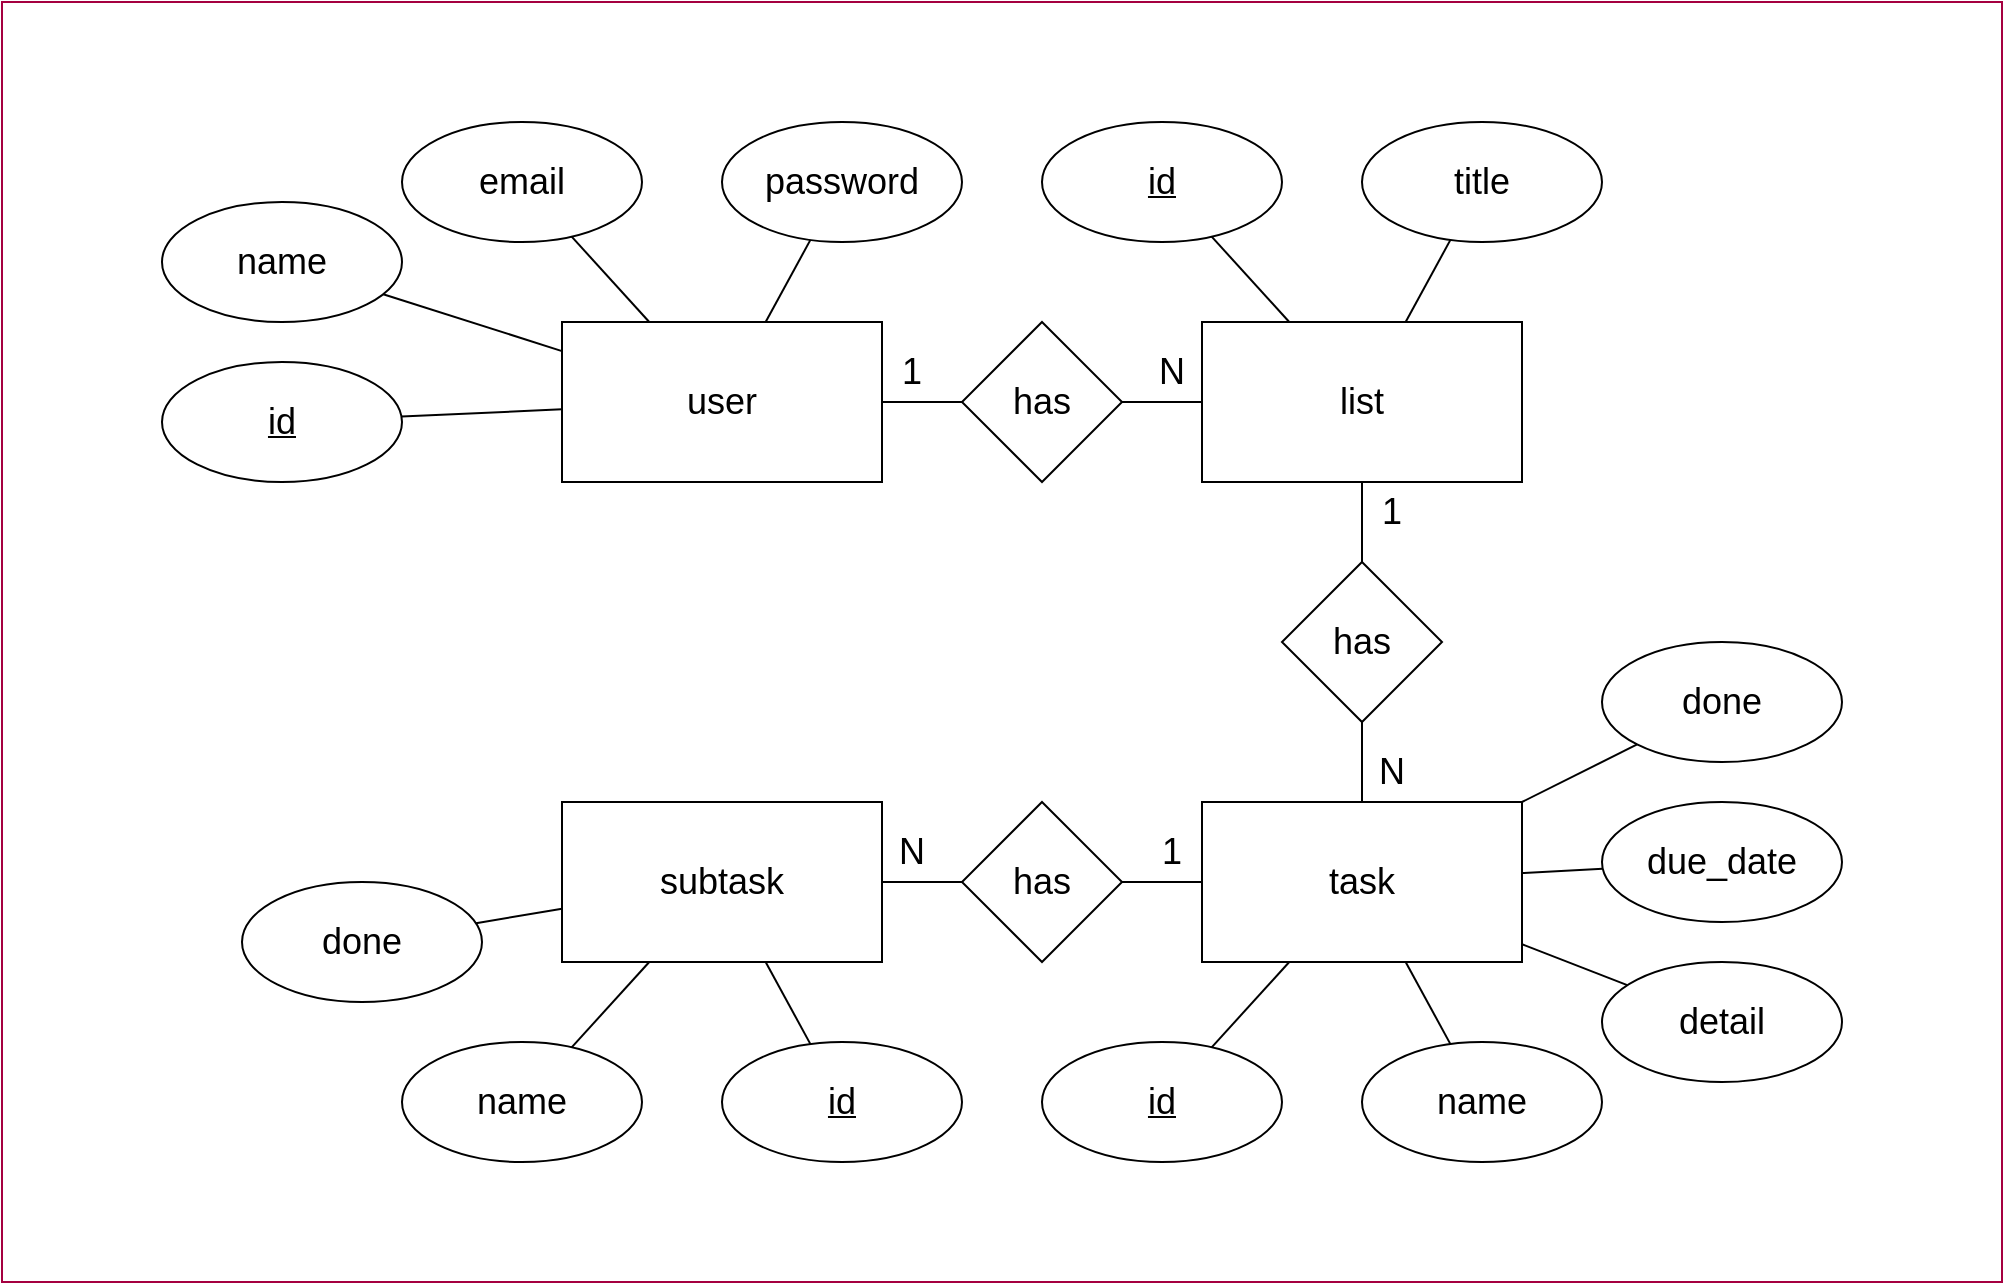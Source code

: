 <mxfile>
    <diagram id="eT9ZjcsbpxH-EpSBqYsq" name="Page-1">
        <mxGraphModel dx="827" dy="633" grid="1" gridSize="10" guides="1" tooltips="1" connect="1" arrows="1" fold="1" page="1" pageScale="1" pageWidth="850" pageHeight="1100" math="0" shadow="0">
            <root>
                <mxCell id="0"/>
                <mxCell id="1" parent="0"/>
                <mxCell id="132" value="" style="rounded=0;whiteSpace=wrap;html=1;fontSize=18;fontColor=#ffffff;strokeColor=#A50040;fillColor=#FFFFFF;" vertex="1" parent="1">
                    <mxGeometry x="80" y="80" width="1000" height="640" as="geometry"/>
                </mxCell>
                <mxCell id="4" value="" style="group" vertex="1" connectable="0" parent="1">
                    <mxGeometry x="360" y="240" width="160" height="80" as="geometry"/>
                </mxCell>
                <mxCell id="2" value="" style="html=1;dashed=0;whitespace=wrap;fillColor=#FFFFFF;strokeColor=#000000;" vertex="1" parent="4">
                    <mxGeometry width="160" height="80" as="geometry"/>
                </mxCell>
                <mxCell id="3" value="&lt;font color=&quot;#000000&quot; style=&quot;font-size: 18px&quot;&gt;user&lt;/font&gt;" style="text;html=1;strokeColor=none;fillColor=none;align=center;verticalAlign=middle;whiteSpace=wrap;rounded=0;" vertex="1" parent="4">
                    <mxGeometry x="50" y="25" width="60" height="30" as="geometry"/>
                </mxCell>
                <mxCell id="5" value="" style="group" vertex="1" connectable="0" parent="1">
                    <mxGeometry x="680" y="240" width="160" height="80" as="geometry"/>
                </mxCell>
                <mxCell id="6" value="" style="html=1;dashed=0;whitespace=wrap;fillColor=#FFFFFF;strokeColor=#000000;" vertex="1" parent="5">
                    <mxGeometry width="160" height="80" as="geometry"/>
                </mxCell>
                <mxCell id="7" value="&lt;font color=&quot;#000000&quot; style=&quot;font-size: 18px&quot;&gt;list&lt;/font&gt;" style="text;html=1;strokeColor=none;fillColor=none;align=center;verticalAlign=middle;whiteSpace=wrap;rounded=0;" vertex="1" parent="5">
                    <mxGeometry x="50" y="25" width="60" height="30" as="geometry"/>
                </mxCell>
                <mxCell id="18" style="edgeStyle=none;html=1;fontSize=20;fontColor=#000000;endArrow=none;endFill=0;strokeColor=#000000;" edge="1" parent="1" source="8" target="6">
                    <mxGeometry relative="1" as="geometry"/>
                </mxCell>
                <mxCell id="20" style="edgeStyle=none;html=1;fontSize=20;fontColor=#000000;endArrow=none;endFill=0;strokeColor=#000000;" edge="1" parent="1" source="9" target="11">
                    <mxGeometry relative="1" as="geometry"/>
                </mxCell>
                <mxCell id="10" value="" style="group" vertex="1" connectable="0" parent="1">
                    <mxGeometry x="680" y="480" width="160" height="80" as="geometry"/>
                </mxCell>
                <mxCell id="11" value="" style="html=1;dashed=0;whitespace=wrap;fillColor=#FFFFFF;strokeColor=#000000;" vertex="1" parent="10">
                    <mxGeometry width="160" height="80" as="geometry"/>
                </mxCell>
                <mxCell id="12" value="&lt;font color=&quot;#000000&quot; style=&quot;font-size: 18px&quot;&gt;task&lt;/font&gt;" style="text;html=1;strokeColor=none;fillColor=none;align=center;verticalAlign=middle;whiteSpace=wrap;rounded=0;" vertex="1" parent="10">
                    <mxGeometry x="50" y="25" width="60" height="30" as="geometry"/>
                </mxCell>
                <mxCell id="22" style="edgeStyle=none;html=1;fontSize=20;fontColor=#000000;endArrow=none;endFill=0;strokeColor=#000000;" edge="1" parent="1" source="13" target="15">
                    <mxGeometry relative="1" as="geometry"/>
                </mxCell>
                <mxCell id="14" value="" style="group" vertex="1" connectable="0" parent="1">
                    <mxGeometry x="360" y="480" width="160" height="80" as="geometry"/>
                </mxCell>
                <mxCell id="33" value="" style="group" vertex="1" connectable="0" parent="14">
                    <mxGeometry width="160" height="80" as="geometry"/>
                </mxCell>
                <mxCell id="15" value="" style="html=1;dashed=0;whitespace=wrap;fillColor=#FFFFFF;strokeColor=#000000;" vertex="1" parent="33">
                    <mxGeometry width="160" height="80" as="geometry"/>
                </mxCell>
                <mxCell id="16" value="&lt;font color=&quot;#000000&quot; style=&quot;font-size: 18px&quot;&gt;subtask&lt;/font&gt;" style="text;html=1;strokeColor=none;fillColor=none;align=center;verticalAlign=middle;whiteSpace=wrap;rounded=0;" vertex="1" parent="33">
                    <mxGeometry x="50" y="25" width="60" height="30" as="geometry"/>
                </mxCell>
                <mxCell id="17" style="edgeStyle=none;html=1;fontSize=20;fontColor=#000000;endArrow=none;endFill=0;strokeColor=#000000;" edge="1" parent="1" source="2" target="8">
                    <mxGeometry relative="1" as="geometry"/>
                </mxCell>
                <mxCell id="19" style="edgeStyle=none;html=1;entryX=0.5;entryY=1;entryDx=0;entryDy=0;fontSize=20;fontColor=#000000;endArrow=none;endFill=0;strokeColor=#000000;" edge="1" parent="1" source="6" target="24">
                    <mxGeometry relative="1" as="geometry"/>
                </mxCell>
                <mxCell id="21" style="edgeStyle=none;html=1;fontSize=20;fontColor=#000000;endArrow=none;endFill=0;strokeColor=#000000;" edge="1" parent="1" source="11" target="13">
                    <mxGeometry relative="1" as="geometry"/>
                </mxCell>
                <mxCell id="25" value="" style="group" vertex="1" connectable="0" parent="1">
                    <mxGeometry x="560" y="240" width="80" height="80" as="geometry"/>
                </mxCell>
                <mxCell id="8" value="" style="rhombus;whiteSpace=wrap;html=1;fontSize=20;fontColor=#000000;strokeColor=#000000;fillColor=#FFFFFF;" vertex="1" parent="25">
                    <mxGeometry width="80" height="80" as="geometry"/>
                </mxCell>
                <mxCell id="23" value="&lt;font color=&quot;#000000&quot; style=&quot;font-size: 18px&quot;&gt;has&lt;/font&gt;" style="text;html=1;strokeColor=none;fillColor=none;align=center;verticalAlign=middle;whiteSpace=wrap;rounded=0;" vertex="1" parent="25">
                    <mxGeometry x="10" y="25" width="60" height="30" as="geometry"/>
                </mxCell>
                <mxCell id="26" value="" style="group" vertex="1" connectable="0" parent="1">
                    <mxGeometry x="720" y="360" width="80" height="80" as="geometry"/>
                </mxCell>
                <mxCell id="9" value="" style="rhombus;whiteSpace=wrap;html=1;fontSize=20;fontColor=#000000;strokeColor=#000000;fillColor=#FFFFFF;" vertex="1" parent="26">
                    <mxGeometry width="80" height="80" as="geometry"/>
                </mxCell>
                <mxCell id="24" value="&lt;font color=&quot;#000000&quot; style=&quot;font-size: 18px&quot;&gt;has&lt;/font&gt;" style="text;html=1;strokeColor=none;fillColor=none;align=center;verticalAlign=middle;whiteSpace=wrap;rounded=0;" vertex="1" parent="26">
                    <mxGeometry x="10" y="25" width="60" height="30" as="geometry"/>
                </mxCell>
                <mxCell id="28" value="" style="group" vertex="1" connectable="0" parent="1">
                    <mxGeometry x="560" y="480" width="80" height="80" as="geometry"/>
                </mxCell>
                <mxCell id="13" value="" style="rhombus;whiteSpace=wrap;html=1;fontSize=20;fontColor=#000000;strokeColor=#000000;fillColor=#FFFFFF;" vertex="1" parent="28">
                    <mxGeometry width="80" height="80" as="geometry"/>
                </mxCell>
                <mxCell id="27" value="&lt;font color=&quot;#000000&quot; style=&quot;font-size: 18px&quot;&gt;has&lt;/font&gt;" style="text;html=1;strokeColor=none;fillColor=none;align=center;verticalAlign=middle;whiteSpace=wrap;rounded=0;" vertex="1" parent="28">
                    <mxGeometry x="10" y="25" width="60" height="30" as="geometry"/>
                </mxCell>
                <mxCell id="36" value="" style="group;fontStyle=4" vertex="1" connectable="0" parent="1">
                    <mxGeometry x="160" y="260" width="120" height="60" as="geometry"/>
                </mxCell>
                <mxCell id="34" value="" style="ellipse;whiteSpace=wrap;html=1;fontSize=20;fontColor=#000000;strokeColor=#000000;fillColor=#FFFFFF;" vertex="1" parent="36">
                    <mxGeometry width="120" height="60" as="geometry"/>
                </mxCell>
                <mxCell id="35" value="&lt;font color=&quot;#000000&quot; size=&quot;1&quot;&gt;&lt;u style=&quot;font-size: 18px&quot;&gt;id&lt;/u&gt;&lt;/font&gt;" style="text;html=1;strokeColor=none;fillColor=none;align=center;verticalAlign=middle;whiteSpace=wrap;rounded=0;" vertex="1" parent="36">
                    <mxGeometry x="30" y="18.75" width="60" height="22.5" as="geometry"/>
                </mxCell>
                <mxCell id="40" value="" style="group" vertex="1" connectable="0" parent="1">
                    <mxGeometry x="160" y="180" width="120" height="60" as="geometry"/>
                </mxCell>
                <mxCell id="38" value="" style="ellipse;whiteSpace=wrap;html=1;fontSize=20;fontColor=#000000;strokeColor=#000000;fillColor=#FFFFFF;" vertex="1" parent="40">
                    <mxGeometry width="120" height="60" as="geometry"/>
                </mxCell>
                <mxCell id="39" value="&lt;font color=&quot;#000000&quot; style=&quot;font-size: 18px&quot;&gt;name&lt;/font&gt;" style="text;html=1;strokeColor=none;fillColor=none;align=center;verticalAlign=middle;whiteSpace=wrap;rounded=0;" vertex="1" parent="40">
                    <mxGeometry x="30" y="18.75" width="60" height="22.5" as="geometry"/>
                </mxCell>
                <mxCell id="44" value="" style="group" vertex="1" connectable="0" parent="1">
                    <mxGeometry x="280" y="140" width="120" height="60" as="geometry"/>
                </mxCell>
                <mxCell id="45" value="" style="ellipse;whiteSpace=wrap;html=1;fontSize=20;fontColor=#000000;strokeColor=#000000;fillColor=#FFFFFF;" vertex="1" parent="44">
                    <mxGeometry width="120" height="60" as="geometry"/>
                </mxCell>
                <mxCell id="46" value="&lt;font color=&quot;#000000&quot; style=&quot;font-size: 18px&quot;&gt;email&lt;/font&gt;" style="text;html=1;strokeColor=none;fillColor=none;align=center;verticalAlign=middle;whiteSpace=wrap;rounded=0;" vertex="1" parent="44">
                    <mxGeometry x="30" y="18.75" width="60" height="22.5" as="geometry"/>
                </mxCell>
                <mxCell id="47" value="" style="group" vertex="1" connectable="0" parent="1">
                    <mxGeometry x="440" y="140" width="120" height="60" as="geometry"/>
                </mxCell>
                <mxCell id="48" value="" style="ellipse;whiteSpace=wrap;html=1;fontSize=20;fontColor=#000000;strokeColor=#000000;fillColor=#FFFFFF;" vertex="1" parent="47">
                    <mxGeometry width="120" height="60" as="geometry"/>
                </mxCell>
                <mxCell id="49" value="&lt;font color=&quot;#000000&quot; style=&quot;font-size: 18px&quot;&gt;password&lt;/font&gt;" style="text;html=1;strokeColor=none;fillColor=none;align=center;verticalAlign=middle;whiteSpace=wrap;rounded=0;" vertex="1" parent="47">
                    <mxGeometry x="30" y="18.75" width="60" height="22.5" as="geometry"/>
                </mxCell>
                <mxCell id="55" style="edgeStyle=none;html=1;fontSize=18;fontColor=#000000;endArrow=none;endFill=0;strokeColor=#000000;" edge="1" parent="1" source="2" target="45">
                    <mxGeometry relative="1" as="geometry"/>
                </mxCell>
                <mxCell id="56" style="edgeStyle=none;html=1;fontSize=18;fontColor=#000000;endArrow=none;endFill=0;strokeColor=#000000;" edge="1" parent="1" source="2" target="38">
                    <mxGeometry relative="1" as="geometry"/>
                </mxCell>
                <mxCell id="57" style="edgeStyle=none;html=1;fontSize=18;fontColor=#000000;endArrow=none;endFill=0;strokeColor=#000000;" edge="1" parent="1" source="2" target="34">
                    <mxGeometry relative="1" as="geometry"/>
                </mxCell>
                <mxCell id="58" style="edgeStyle=none;html=1;fontSize=18;fontColor=#000000;endArrow=none;endFill=0;strokeColor=#000000;" edge="1" parent="1" source="2" target="48">
                    <mxGeometry relative="1" as="geometry"/>
                </mxCell>
                <mxCell id="59" value="" style="group;fontStyle=4" vertex="1" connectable="0" parent="1">
                    <mxGeometry x="600" y="140" width="120" height="60" as="geometry"/>
                </mxCell>
                <mxCell id="60" value="" style="ellipse;whiteSpace=wrap;html=1;fontSize=20;fontColor=#000000;strokeColor=#000000;fillColor=#FFFFFF;" vertex="1" parent="59">
                    <mxGeometry width="120" height="60" as="geometry"/>
                </mxCell>
                <mxCell id="61" value="&lt;font color=&quot;#000000&quot; size=&quot;1&quot;&gt;&lt;u style=&quot;font-size: 18px&quot;&gt;id&lt;/u&gt;&lt;/font&gt;" style="text;html=1;strokeColor=none;fillColor=none;align=center;verticalAlign=middle;whiteSpace=wrap;rounded=0;" vertex="1" parent="59">
                    <mxGeometry x="30" y="18.75" width="60" height="22.5" as="geometry"/>
                </mxCell>
                <mxCell id="65" style="edgeStyle=none;html=1;fontSize=18;fontColor=#000000;endArrow=none;endFill=0;strokeColor=#000000;" edge="1" parent="1" source="6" target="60">
                    <mxGeometry relative="1" as="geometry"/>
                </mxCell>
                <mxCell id="66" value="" style="group;fontStyle=4" vertex="1" connectable="0" parent="1">
                    <mxGeometry x="760" y="140" width="120" height="60" as="geometry"/>
                </mxCell>
                <mxCell id="68" value="&lt;font color=&quot;#000000&quot; size=&quot;1&quot;&gt;&lt;u style=&quot;font-size: 18px&quot;&gt;title&lt;/u&gt;&lt;/font&gt;" style="text;html=1;strokeColor=none;fillColor=none;align=center;verticalAlign=middle;whiteSpace=wrap;rounded=0;" vertex="1" parent="66">
                    <mxGeometry x="30" y="18.75" width="60" height="22.5" as="geometry"/>
                </mxCell>
                <mxCell id="71" value="" style="group" vertex="1" connectable="0" parent="66">
                    <mxGeometry width="120" height="60" as="geometry"/>
                </mxCell>
                <mxCell id="72" value="" style="ellipse;whiteSpace=wrap;html=1;fontSize=20;fontColor=#000000;strokeColor=#000000;fillColor=#FFFFFF;" vertex="1" parent="71">
                    <mxGeometry width="120" height="60" as="geometry"/>
                </mxCell>
                <mxCell id="73" value="&lt;font color=&quot;#000000&quot; style=&quot;font-size: 18px&quot;&gt;title&lt;/font&gt;" style="text;html=1;strokeColor=none;fillColor=none;align=center;verticalAlign=middle;whiteSpace=wrap;rounded=0;" vertex="1" parent="71">
                    <mxGeometry x="30" y="18.75" width="60" height="22.5" as="geometry"/>
                </mxCell>
                <mxCell id="74" style="edgeStyle=none;html=1;fontSize=18;fontColor=#000000;endArrow=none;endFill=0;strokeColor=#000000;" edge="1" parent="1" source="6" target="72">
                    <mxGeometry relative="1" as="geometry"/>
                </mxCell>
                <mxCell id="80" value="" style="group;fontStyle=4" vertex="1" connectable="0" parent="1">
                    <mxGeometry x="600" y="600" width="120" height="60" as="geometry"/>
                </mxCell>
                <mxCell id="81" value="" style="ellipse;whiteSpace=wrap;html=1;fontSize=20;fontColor=#000000;strokeColor=#000000;fillColor=#FFFFFF;" vertex="1" parent="80">
                    <mxGeometry width="120" height="60" as="geometry"/>
                </mxCell>
                <mxCell id="82" value="&lt;font color=&quot;#000000&quot; size=&quot;1&quot;&gt;&lt;u style=&quot;font-size: 18px&quot;&gt;id&lt;/u&gt;&lt;/font&gt;" style="text;html=1;strokeColor=none;fillColor=none;align=center;verticalAlign=middle;whiteSpace=wrap;rounded=0;" vertex="1" parent="80">
                    <mxGeometry x="30" y="18.75" width="60" height="22.5" as="geometry"/>
                </mxCell>
                <mxCell id="83" style="edgeStyle=none;html=1;fontSize=18;fontColor=#000000;endArrow=none;endFill=0;strokeColor=#000000;" edge="1" parent="1" source="11" target="81">
                    <mxGeometry relative="1" as="geometry"/>
                </mxCell>
                <mxCell id="84" value="" style="group" vertex="1" connectable="0" parent="1">
                    <mxGeometry x="760" y="600" width="120" height="60" as="geometry"/>
                </mxCell>
                <mxCell id="85" value="" style="ellipse;whiteSpace=wrap;html=1;fontSize=20;fontColor=#000000;strokeColor=#000000;fillColor=#FFFFFF;" vertex="1" parent="84">
                    <mxGeometry width="120" height="60" as="geometry"/>
                </mxCell>
                <mxCell id="86" value="&lt;font color=&quot;#000000&quot; style=&quot;font-size: 18px&quot;&gt;name&lt;/font&gt;" style="text;html=1;strokeColor=none;fillColor=none;align=center;verticalAlign=middle;whiteSpace=wrap;rounded=0;" vertex="1" parent="84">
                    <mxGeometry x="30" y="18.75" width="60" height="22.5" as="geometry"/>
                </mxCell>
                <mxCell id="87" style="edgeStyle=none;html=1;fontSize=18;fontColor=#000000;endArrow=none;endFill=0;strokeColor=#000000;" edge="1" parent="1" source="11" target="85">
                    <mxGeometry relative="1" as="geometry"/>
                </mxCell>
                <mxCell id="92" value="" style="group" vertex="1" connectable="0" parent="1">
                    <mxGeometry x="880" y="560" width="120" height="60" as="geometry"/>
                </mxCell>
                <mxCell id="93" value="" style="ellipse;whiteSpace=wrap;html=1;fontSize=20;fontColor=#000000;strokeColor=#000000;fillColor=#FFFFFF;" vertex="1" parent="92">
                    <mxGeometry width="120" height="60" as="geometry"/>
                </mxCell>
                <mxCell id="94" value="&lt;font color=&quot;#000000&quot; style=&quot;font-size: 18px&quot;&gt;detail&lt;/font&gt;" style="text;html=1;strokeColor=none;fillColor=none;align=center;verticalAlign=middle;whiteSpace=wrap;rounded=0;" vertex="1" parent="92">
                    <mxGeometry x="30" y="18.75" width="60" height="22.5" as="geometry"/>
                </mxCell>
                <mxCell id="96" style="edgeStyle=none;html=1;fontSize=18;fontColor=#000000;endArrow=none;endFill=0;strokeColor=#000000;" edge="1" parent="1" source="11" target="93">
                    <mxGeometry relative="1" as="geometry"/>
                </mxCell>
                <mxCell id="97" value="" style="group" vertex="1" connectable="0" parent="1">
                    <mxGeometry x="880" y="480" width="120" height="60" as="geometry"/>
                </mxCell>
                <mxCell id="98" value="" style="ellipse;whiteSpace=wrap;html=1;fontSize=20;fontColor=#000000;strokeColor=#000000;fillColor=#FFFFFF;" vertex="1" parent="97">
                    <mxGeometry width="120" height="60" as="geometry"/>
                </mxCell>
                <mxCell id="99" value="&lt;font color=&quot;#000000&quot; style=&quot;font-size: 18px&quot;&gt;due_date&lt;/font&gt;" style="text;html=1;strokeColor=none;fillColor=none;align=center;verticalAlign=middle;whiteSpace=wrap;rounded=0;" vertex="1" parent="97">
                    <mxGeometry x="30" y="18.75" width="60" height="22.5" as="geometry"/>
                </mxCell>
                <mxCell id="100" value="" style="group" vertex="1" connectable="0" parent="1">
                    <mxGeometry x="880" y="400" width="120" height="60" as="geometry"/>
                </mxCell>
                <mxCell id="101" value="" style="ellipse;whiteSpace=wrap;html=1;fontSize=20;fontColor=#000000;strokeColor=#000000;fillColor=#FFFFFF;" vertex="1" parent="100">
                    <mxGeometry width="120" height="60" as="geometry"/>
                </mxCell>
                <mxCell id="102" value="&lt;font color=&quot;#000000&quot; style=&quot;font-size: 18px&quot;&gt;done&lt;/font&gt;" style="text;html=1;strokeColor=none;fillColor=none;align=center;verticalAlign=middle;whiteSpace=wrap;rounded=0;" vertex="1" parent="100">
                    <mxGeometry x="30" y="18.75" width="60" height="22.5" as="geometry"/>
                </mxCell>
                <mxCell id="103" style="edgeStyle=none;html=1;fontSize=18;fontColor=#000000;endArrow=none;endFill=0;strokeColor=#000000;" edge="1" parent="1" source="11" target="101">
                    <mxGeometry relative="1" as="geometry"/>
                </mxCell>
                <mxCell id="104" style="edgeStyle=none;html=1;fontSize=18;fontColor=#000000;endArrow=none;endFill=0;strokeColor=#000000;" edge="1" parent="1" source="11" target="98">
                    <mxGeometry relative="1" as="geometry"/>
                </mxCell>
                <mxCell id="106" value="" style="group;fontStyle=4" vertex="1" connectable="0" parent="1">
                    <mxGeometry x="440" y="600" width="120" height="60" as="geometry"/>
                </mxCell>
                <mxCell id="107" value="" style="ellipse;whiteSpace=wrap;html=1;fontSize=20;fontColor=#000000;strokeColor=#000000;fillColor=#FFFFFF;" vertex="1" parent="106">
                    <mxGeometry width="120" height="60" as="geometry"/>
                </mxCell>
                <mxCell id="108" value="&lt;font color=&quot;#000000&quot; size=&quot;1&quot;&gt;&lt;u style=&quot;font-size: 18px&quot;&gt;id&lt;/u&gt;&lt;/font&gt;" style="text;html=1;strokeColor=none;fillColor=none;align=center;verticalAlign=middle;whiteSpace=wrap;rounded=0;" vertex="1" parent="106">
                    <mxGeometry x="30" y="18.75" width="60" height="22.5" as="geometry"/>
                </mxCell>
                <mxCell id="110" value="" style="group" vertex="1" connectable="0" parent="1">
                    <mxGeometry x="280" y="600" width="120" height="60" as="geometry"/>
                </mxCell>
                <mxCell id="111" value="" style="ellipse;whiteSpace=wrap;html=1;fontSize=20;fontColor=#000000;strokeColor=#000000;fillColor=#FFFFFF;" vertex="1" parent="110">
                    <mxGeometry width="120" height="60" as="geometry"/>
                </mxCell>
                <mxCell id="112" value="&lt;font color=&quot;#000000&quot; style=&quot;font-size: 18px&quot;&gt;name&lt;/font&gt;" style="text;html=1;strokeColor=none;fillColor=none;align=center;verticalAlign=middle;whiteSpace=wrap;rounded=0;" vertex="1" parent="110">
                    <mxGeometry x="30" y="18.75" width="60" height="22.5" as="geometry"/>
                </mxCell>
                <mxCell id="113" style="edgeStyle=none;html=1;fontSize=18;fontColor=#000000;endArrow=none;endFill=0;strokeColor=#000000;" edge="1" parent="1" source="15" target="107">
                    <mxGeometry relative="1" as="geometry"/>
                </mxCell>
                <mxCell id="114" style="edgeStyle=none;html=1;fontSize=18;fontColor=#000000;endArrow=none;endFill=0;strokeColor=#000000;" edge="1" parent="1" source="15" target="111">
                    <mxGeometry relative="1" as="geometry"/>
                </mxCell>
                <mxCell id="115" value="" style="group" vertex="1" connectable="0" parent="1">
                    <mxGeometry x="200" y="520" width="120" height="60" as="geometry"/>
                </mxCell>
                <mxCell id="116" value="" style="ellipse;whiteSpace=wrap;html=1;fontSize=20;fontColor=#000000;strokeColor=#000000;fillColor=#FFFFFF;" vertex="1" parent="115">
                    <mxGeometry width="120" height="60" as="geometry"/>
                </mxCell>
                <mxCell id="117" value="&lt;font color=&quot;#000000&quot; style=&quot;font-size: 18px&quot;&gt;done&lt;/font&gt;" style="text;html=1;strokeColor=none;fillColor=none;align=center;verticalAlign=middle;whiteSpace=wrap;rounded=0;" vertex="1" parent="115">
                    <mxGeometry x="30" y="18.75" width="60" height="22.5" as="geometry"/>
                </mxCell>
                <mxCell id="118" style="edgeStyle=none;html=1;fontSize=18;fontColor=#000000;endArrow=none;endFill=0;strokeColor=#000000;" edge="1" parent="1" source="116" target="15">
                    <mxGeometry relative="1" as="geometry"/>
                </mxCell>
                <mxCell id="126" value="&lt;font style=&quot;font-size: 18px&quot; color=&quot;#000000&quot;&gt;1&lt;/font&gt;" style="text;html=1;strokeColor=none;fillColor=none;align=center;verticalAlign=middle;whiteSpace=wrap;rounded=0;" vertex="1" parent="1">
                    <mxGeometry x="520" y="250" width="30" height="30" as="geometry"/>
                </mxCell>
                <mxCell id="127" value="&lt;font style=&quot;font-size: 18px&quot; color=&quot;#000000&quot;&gt;N&lt;/font&gt;" style="text;html=1;strokeColor=none;fillColor=none;align=center;verticalAlign=middle;whiteSpace=wrap;rounded=0;" vertex="1" parent="1">
                    <mxGeometry x="650" y="250" width="30" height="30" as="geometry"/>
                </mxCell>
                <mxCell id="128" value="&lt;font style=&quot;font-size: 18px&quot; color=&quot;#000000&quot;&gt;1&lt;/font&gt;" style="text;html=1;strokeColor=none;fillColor=none;align=center;verticalAlign=middle;whiteSpace=wrap;rounded=0;" vertex="1" parent="1">
                    <mxGeometry x="760" y="320" width="30" height="30" as="geometry"/>
                </mxCell>
                <mxCell id="129" value="&lt;font style=&quot;font-size: 18px&quot; color=&quot;#000000&quot;&gt;N&lt;/font&gt;" style="text;html=1;strokeColor=none;fillColor=none;align=center;verticalAlign=middle;whiteSpace=wrap;rounded=0;" vertex="1" parent="1">
                    <mxGeometry x="760" y="450" width="30" height="30" as="geometry"/>
                </mxCell>
                <mxCell id="130" value="&lt;font style=&quot;font-size: 18px&quot; color=&quot;#000000&quot;&gt;1&lt;/font&gt;" style="text;html=1;strokeColor=none;fillColor=none;align=center;verticalAlign=middle;whiteSpace=wrap;rounded=0;" vertex="1" parent="1">
                    <mxGeometry x="650" y="490" width="30" height="30" as="geometry"/>
                </mxCell>
                <mxCell id="131" value="&lt;font style=&quot;font-size: 18px&quot; color=&quot;#000000&quot;&gt;N&lt;/font&gt;" style="text;html=1;strokeColor=none;fillColor=none;align=center;verticalAlign=middle;whiteSpace=wrap;rounded=0;" vertex="1" parent="1">
                    <mxGeometry x="520" y="490" width="30" height="30" as="geometry"/>
                </mxCell>
            </root>
        </mxGraphModel>
    </diagram>
</mxfile>